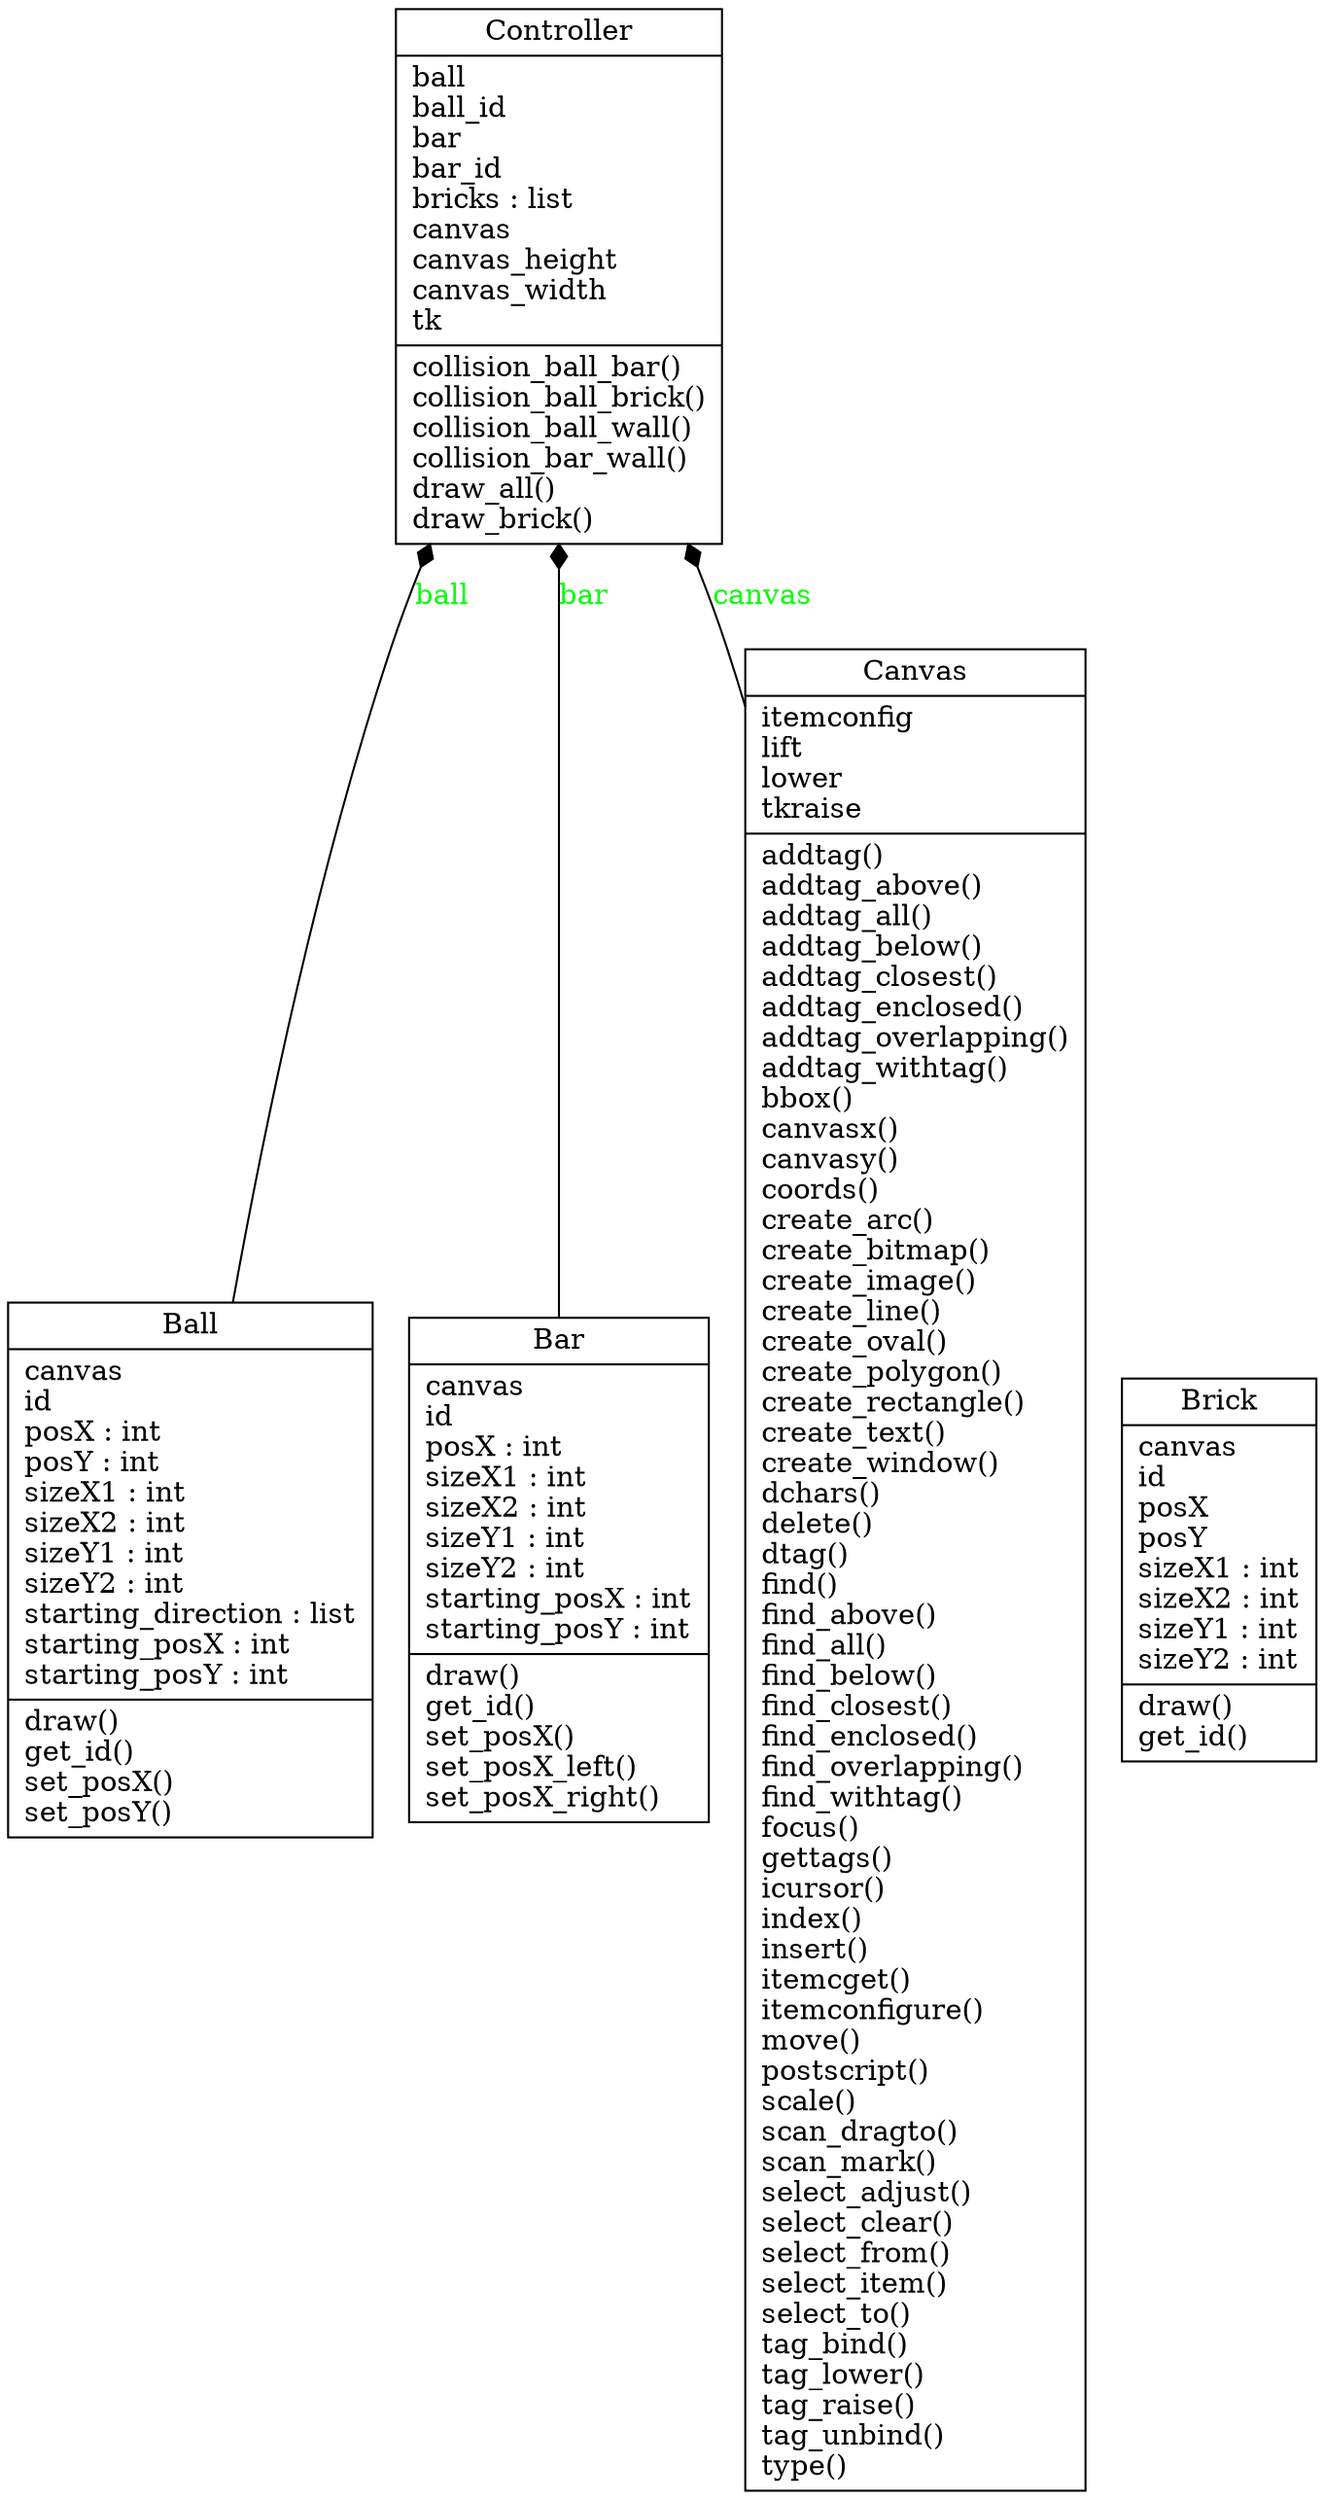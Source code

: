 digraph "classes" {
charset="utf-8"
rankdir=BT
"0" [label="{Ball|canvas\lid\lposX : int\lposY : int\lsizeX1 : int\lsizeX2 : int\lsizeY1 : int\lsizeY2 : int\lstarting_direction : list\lstarting_posX : int\lstarting_posY : int\l|draw()\lget_id()\lset_posX()\lset_posY()\l}", shape="record"];
"1" [label="{Bar|canvas\lid\lposX : int\lsizeX1 : int\lsizeX2 : int\lsizeY1 : int\lsizeY2 : int\lstarting_posX : int\lstarting_posY : int\l|draw()\lget_id()\lset_posX()\lset_posX_left()\lset_posX_right()\l}", shape="record"];
"2" [label="{Brick|canvas\lid\lposX\lposY\lsizeX1 : int\lsizeX2 : int\lsizeY1 : int\lsizeY2 : int\l|draw()\lget_id()\l}", shape="record"];
"3" [label="{Canvas|itemconfig\llift\llower\ltkraise\l|addtag()\laddtag_above()\laddtag_all()\laddtag_below()\laddtag_closest()\laddtag_enclosed()\laddtag_overlapping()\laddtag_withtag()\lbbox()\lcanvasx()\lcanvasy()\lcoords()\lcreate_arc()\lcreate_bitmap()\lcreate_image()\lcreate_line()\lcreate_oval()\lcreate_polygon()\lcreate_rectangle()\lcreate_text()\lcreate_window()\ldchars()\ldelete()\ldtag()\lfind()\lfind_above()\lfind_all()\lfind_below()\lfind_closest()\lfind_enclosed()\lfind_overlapping()\lfind_withtag()\lfocus()\lgettags()\licursor()\lindex()\linsert()\litemcget()\litemconfigure()\lmove()\lpostscript()\lscale()\lscan_dragto()\lscan_mark()\lselect_adjust()\lselect_clear()\lselect_from()\lselect_item()\lselect_to()\ltag_bind()\ltag_lower()\ltag_raise()\ltag_unbind()\ltype()\l}", shape="record"];
"4" [label="{Controller|ball\lball_id\lbar\lbar_id\lbricks : list\lcanvas\lcanvas_height\lcanvas_width\ltk\l|collision_ball_bar()\lcollision_ball_brick()\lcollision_ball_wall()\lcollision_bar_wall()\ldraw_all()\ldraw_brick()\l}", shape="record"];
"0" -> "4" [arrowhead="diamond", arrowtail="none", fontcolor="green", label="ball", style="solid"];
"1" -> "4" [arrowhead="diamond", arrowtail="none", fontcolor="green", label="bar", style="solid"];
"3" -> "4" [arrowhead="diamond", arrowtail="none", fontcolor="green", label="canvas", style="solid"];
}
